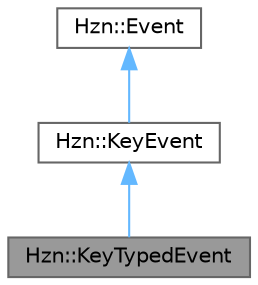 digraph "Hzn::KeyTypedEvent"
{
 // LATEX_PDF_SIZE
  bgcolor="transparent";
  edge [fontname=Helvetica,fontsize=10,labelfontname=Helvetica,labelfontsize=10];
  node [fontname=Helvetica,fontsize=10,shape=box,height=0.2,width=0.4];
  Node1 [label="Hzn::KeyTypedEvent",height=0.2,width=0.4,color="gray40", fillcolor="grey60", style="filled", fontcolor="black",tooltip=" "];
  Node2 -> Node1 [dir="back",color="steelblue1",style="solid"];
  Node2 [label="Hzn::KeyEvent",height=0.2,width=0.4,color="gray40", fillcolor="white", style="filled",URL="$class_hzn_1_1_key_event.html",tooltip=" "];
  Node3 -> Node2 [dir="back",color="steelblue1",style="solid"];
  Node3 [label="Hzn::Event",height=0.2,width=0.4,color="gray40", fillcolor="white", style="filled",URL="$class_hzn_1_1_event.html",tooltip=" "];
}
